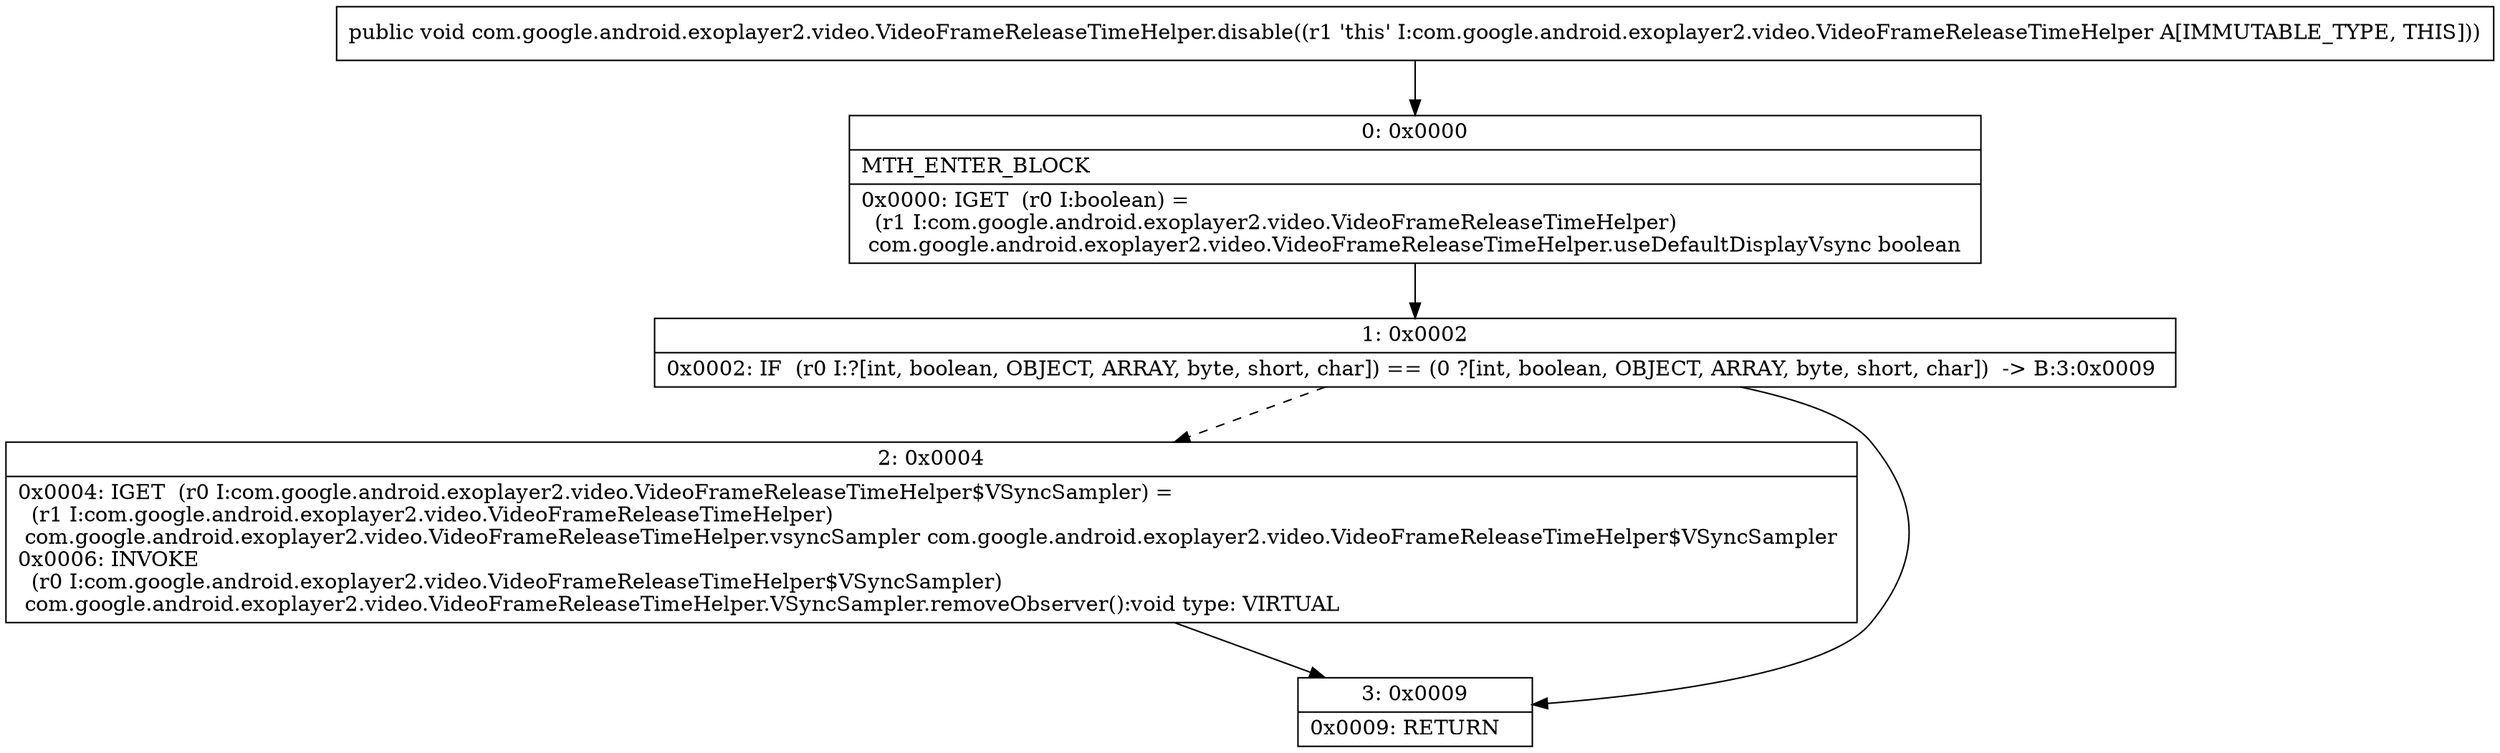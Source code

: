 digraph "CFG forcom.google.android.exoplayer2.video.VideoFrameReleaseTimeHelper.disable()V" {
Node_0 [shape=record,label="{0\:\ 0x0000|MTH_ENTER_BLOCK\l|0x0000: IGET  (r0 I:boolean) = \l  (r1 I:com.google.android.exoplayer2.video.VideoFrameReleaseTimeHelper)\l com.google.android.exoplayer2.video.VideoFrameReleaseTimeHelper.useDefaultDisplayVsync boolean \l}"];
Node_1 [shape=record,label="{1\:\ 0x0002|0x0002: IF  (r0 I:?[int, boolean, OBJECT, ARRAY, byte, short, char]) == (0 ?[int, boolean, OBJECT, ARRAY, byte, short, char])  \-\> B:3:0x0009 \l}"];
Node_2 [shape=record,label="{2\:\ 0x0004|0x0004: IGET  (r0 I:com.google.android.exoplayer2.video.VideoFrameReleaseTimeHelper$VSyncSampler) = \l  (r1 I:com.google.android.exoplayer2.video.VideoFrameReleaseTimeHelper)\l com.google.android.exoplayer2.video.VideoFrameReleaseTimeHelper.vsyncSampler com.google.android.exoplayer2.video.VideoFrameReleaseTimeHelper$VSyncSampler \l0x0006: INVOKE  \l  (r0 I:com.google.android.exoplayer2.video.VideoFrameReleaseTimeHelper$VSyncSampler)\l com.google.android.exoplayer2.video.VideoFrameReleaseTimeHelper.VSyncSampler.removeObserver():void type: VIRTUAL \l}"];
Node_3 [shape=record,label="{3\:\ 0x0009|0x0009: RETURN   \l}"];
MethodNode[shape=record,label="{public void com.google.android.exoplayer2.video.VideoFrameReleaseTimeHelper.disable((r1 'this' I:com.google.android.exoplayer2.video.VideoFrameReleaseTimeHelper A[IMMUTABLE_TYPE, THIS])) }"];
MethodNode -> Node_0;
Node_0 -> Node_1;
Node_1 -> Node_2[style=dashed];
Node_1 -> Node_3;
Node_2 -> Node_3;
}

